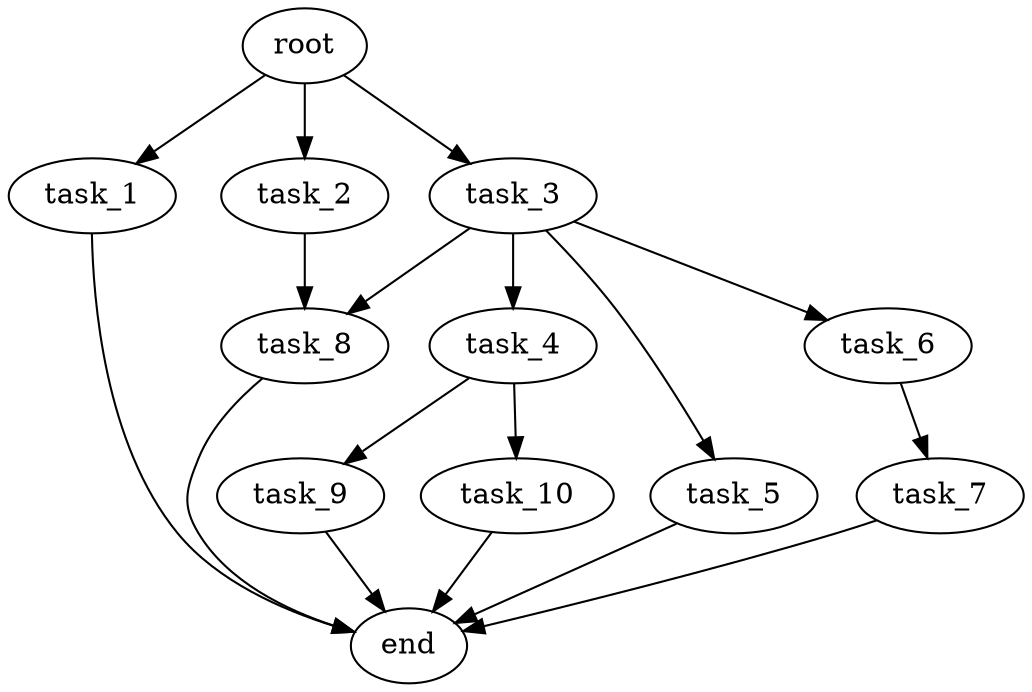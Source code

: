 digraph G {
  root [size="0.000000e+00"];
  task_1 [size="2.507291e+09"];
  task_2 [size="1.745797e+09"];
  task_3 [size="6.610915e+09"];
  task_4 [size="2.587757e+08"];
  task_5 [size="1.495884e+08"];
  task_6 [size="7.900057e+09"];
  task_7 [size="2.380078e+09"];
  task_8 [size="3.238391e+09"];
  task_9 [size="1.743288e+09"];
  task_10 [size="5.249378e+08"];
  end [size="0.000000e+00"];

  root -> task_1 [size="1.000000e-12"];
  root -> task_2 [size="1.000000e-12"];
  root -> task_3 [size="1.000000e-12"];
  task_1 -> end [size="1.000000e-12"];
  task_2 -> task_8 [size="1.619195e+08"];
  task_3 -> task_4 [size="2.587757e+07"];
  task_3 -> task_5 [size="1.495884e+07"];
  task_3 -> task_6 [size="7.900057e+08"];
  task_3 -> task_8 [size="1.619195e+08"];
  task_4 -> task_9 [size="1.743288e+08"];
  task_4 -> task_10 [size="5.249378e+07"];
  task_5 -> end [size="1.000000e-12"];
  task_6 -> task_7 [size="2.380078e+08"];
  task_7 -> end [size="1.000000e-12"];
  task_8 -> end [size="1.000000e-12"];
  task_9 -> end [size="1.000000e-12"];
  task_10 -> end [size="1.000000e-12"];
}
